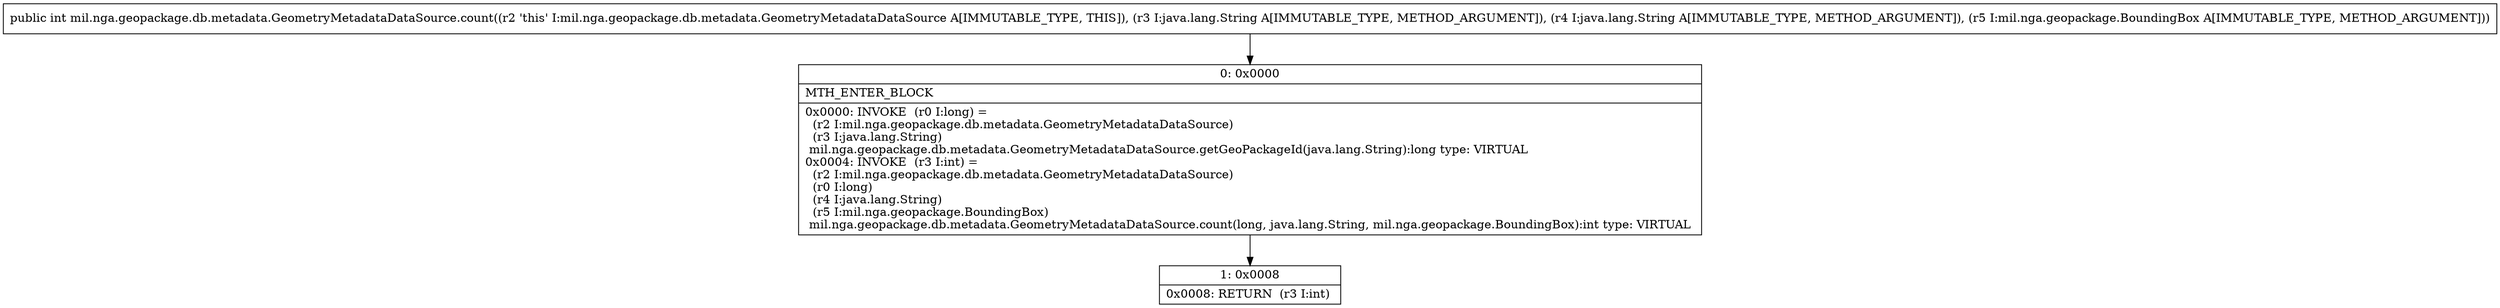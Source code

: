 digraph "CFG formil.nga.geopackage.db.metadata.GeometryMetadataDataSource.count(Ljava\/lang\/String;Ljava\/lang\/String;Lmil\/nga\/geopackage\/BoundingBox;)I" {
Node_0 [shape=record,label="{0\:\ 0x0000|MTH_ENTER_BLOCK\l|0x0000: INVOKE  (r0 I:long) = \l  (r2 I:mil.nga.geopackage.db.metadata.GeometryMetadataDataSource)\l  (r3 I:java.lang.String)\l mil.nga.geopackage.db.metadata.GeometryMetadataDataSource.getGeoPackageId(java.lang.String):long type: VIRTUAL \l0x0004: INVOKE  (r3 I:int) = \l  (r2 I:mil.nga.geopackage.db.metadata.GeometryMetadataDataSource)\l  (r0 I:long)\l  (r4 I:java.lang.String)\l  (r5 I:mil.nga.geopackage.BoundingBox)\l mil.nga.geopackage.db.metadata.GeometryMetadataDataSource.count(long, java.lang.String, mil.nga.geopackage.BoundingBox):int type: VIRTUAL \l}"];
Node_1 [shape=record,label="{1\:\ 0x0008|0x0008: RETURN  (r3 I:int) \l}"];
MethodNode[shape=record,label="{public int mil.nga.geopackage.db.metadata.GeometryMetadataDataSource.count((r2 'this' I:mil.nga.geopackage.db.metadata.GeometryMetadataDataSource A[IMMUTABLE_TYPE, THIS]), (r3 I:java.lang.String A[IMMUTABLE_TYPE, METHOD_ARGUMENT]), (r4 I:java.lang.String A[IMMUTABLE_TYPE, METHOD_ARGUMENT]), (r5 I:mil.nga.geopackage.BoundingBox A[IMMUTABLE_TYPE, METHOD_ARGUMENT])) }"];
MethodNode -> Node_0;
Node_0 -> Node_1;
}

